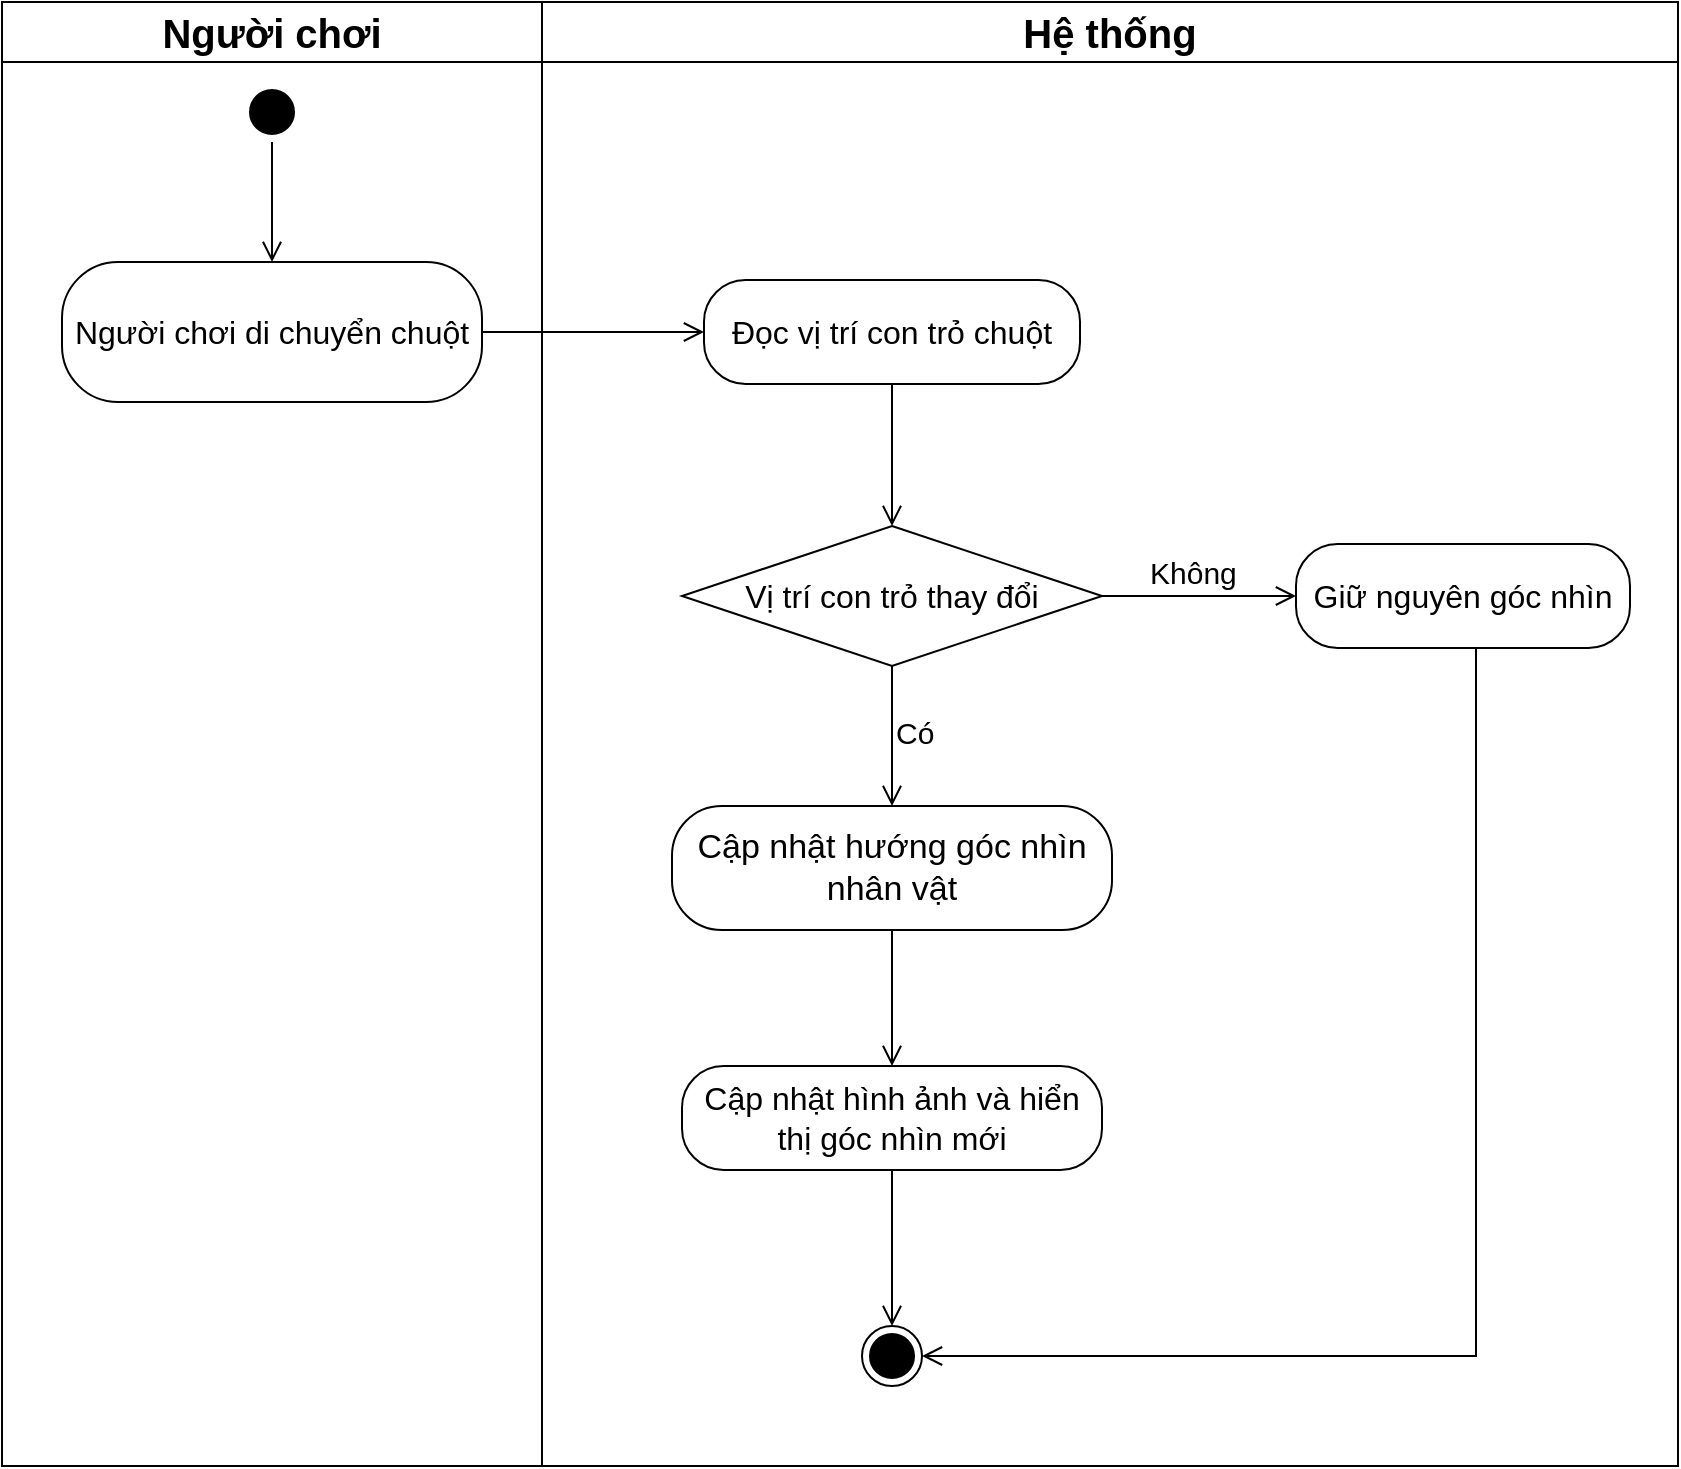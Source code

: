 <mxfile version="24.7.17">
  <diagram name="Page-1" id="7JU8eOdeKkZqP2TUDmUO">
    <mxGraphModel dx="1434" dy="836" grid="1" gridSize="10" guides="1" tooltips="1" connect="1" arrows="1" fold="1" page="1" pageScale="1" pageWidth="850" pageHeight="1100" math="0" shadow="0">
      <root>
        <mxCell id="0" />
        <mxCell id="1" parent="0" />
        <mxCell id="J2B-joHtItrRoAotY3XG-1" value="&lt;span style=&quot;font-size: 20px;&quot;&gt;Người chơi&lt;/span&gt;" style="swimlane;whiteSpace=wrap;html=1;startSize=30;" vertex="1" parent="1">
          <mxGeometry x="3" y="108" width="270" height="732" as="geometry" />
        </mxCell>
        <mxCell id="J2B-joHtItrRoAotY3XG-2" value="" style="ellipse;html=1;shape=startState;fillColor=#000000;strokeColor=#000000;" vertex="1" parent="J2B-joHtItrRoAotY3XG-1">
          <mxGeometry x="120" y="40" width="30" height="30" as="geometry" />
        </mxCell>
        <mxCell id="J2B-joHtItrRoAotY3XG-3" value="" style="edgeStyle=orthogonalEdgeStyle;html=1;verticalAlign=bottom;endArrow=open;endSize=8;strokeColor=#000000;rounded=0;" edge="1" parent="J2B-joHtItrRoAotY3XG-1" source="J2B-joHtItrRoAotY3XG-2">
          <mxGeometry relative="1" as="geometry">
            <mxPoint x="135" y="130" as="targetPoint" />
          </mxGeometry>
        </mxCell>
        <mxCell id="J2B-joHtItrRoAotY3XG-4" value="&lt;font style=&quot;font-size: 16px;&quot;&gt;Người chơi di chuyển chuột&lt;/font&gt;" style="rounded=1;whiteSpace=wrap;html=1;arcSize=40;fontColor=#000000;fillColor=#FFFFFF;strokeColor=#000000;" vertex="1" parent="J2B-joHtItrRoAotY3XG-1">
          <mxGeometry x="30" y="130" width="210" height="70" as="geometry" />
        </mxCell>
        <mxCell id="J2B-joHtItrRoAotY3XG-5" value="&lt;span style=&quot;font-size: 20px;&quot;&gt;Hệ thống&lt;/span&gt;" style="swimlane;whiteSpace=wrap;html=1;startSize=30;fillColor=#FFFFFF;" vertex="1" parent="1">
          <mxGeometry x="273" y="108" width="568" height="732" as="geometry" />
        </mxCell>
        <mxCell id="J2B-joHtItrRoAotY3XG-6" style="edgeStyle=orthogonalEdgeStyle;rounded=0;orthogonalLoop=1;jettySize=auto;html=1;exitX=0.5;exitY=1;exitDx=0;exitDy=0;" edge="1" parent="J2B-joHtItrRoAotY3XG-5">
          <mxGeometry relative="1" as="geometry">
            <mxPoint x="468" y="455" as="sourcePoint" />
            <mxPoint x="468" y="455" as="targetPoint" />
          </mxGeometry>
        </mxCell>
        <mxCell id="J2B-joHtItrRoAotY3XG-20" value="" style="ellipse;html=1;shape=endState;fillColor=#000000;strokeColor=#000000;" vertex="1" parent="J2B-joHtItrRoAotY3XG-5">
          <mxGeometry x="160" y="662" width="30" height="30" as="geometry" />
        </mxCell>
        <mxCell id="J2B-joHtItrRoAotY3XG-22" value="&lt;font style=&quot;font-size: 16px;&quot;&gt;Đọc vị trí con trỏ chuột&lt;/font&gt;" style="rounded=1;whiteSpace=wrap;html=1;arcSize=40;fontColor=#000000;fillColor=#FFFFFF;strokeColor=#000000;" vertex="1" parent="J2B-joHtItrRoAotY3XG-5">
          <mxGeometry x="81" y="139" width="188" height="52" as="geometry" />
        </mxCell>
        <mxCell id="J2B-joHtItrRoAotY3XG-23" value="" style="edgeStyle=orthogonalEdgeStyle;html=1;verticalAlign=bottom;endArrow=open;endSize=8;strokeColor=#000000;rounded=0;" edge="1" source="J2B-joHtItrRoAotY3XG-22" parent="J2B-joHtItrRoAotY3XG-5" target="J2B-joHtItrRoAotY3XG-24">
          <mxGeometry relative="1" as="geometry">
            <mxPoint x="202" y="292" as="targetPoint" />
          </mxGeometry>
        </mxCell>
        <mxCell id="J2B-joHtItrRoAotY3XG-24" value="&lt;font style=&quot;font-size: 16px;&quot;&gt;Vị trí con trỏ thay đổi&lt;/font&gt;" style="rhombus;whiteSpace=wrap;html=1;fontColor=#000000;fillColor=#FFFFFF;strokeColor=#000000;" vertex="1" parent="J2B-joHtItrRoAotY3XG-5">
          <mxGeometry x="70" y="262" width="210" height="70" as="geometry" />
        </mxCell>
        <mxCell id="J2B-joHtItrRoAotY3XG-25" value="&lt;font style=&quot;font-size: 15px;&quot;&gt;Không&lt;/font&gt;" style="edgeStyle=orthogonalEdgeStyle;html=1;align=left;verticalAlign=bottom;endArrow=open;endSize=8;strokeColor=#000000;rounded=0;" edge="1" source="J2B-joHtItrRoAotY3XG-24" parent="J2B-joHtItrRoAotY3XG-5" target="J2B-joHtItrRoAotY3XG-32">
          <mxGeometry x="-0.558" relative="1" as="geometry">
            <mxPoint x="387" y="297" as="targetPoint" />
            <mxPoint as="offset" />
          </mxGeometry>
        </mxCell>
        <mxCell id="J2B-joHtItrRoAotY3XG-28" value="&lt;font style=&quot;font-size: 17px;&quot;&gt;Cập nhật hướng góc nhìn nhân vật&lt;/font&gt;" style="rounded=1;whiteSpace=wrap;html=1;arcSize=40;fontColor=#000000;fillColor=#FFFFFF;strokeColor=#000000;" vertex="1" parent="J2B-joHtItrRoAotY3XG-5">
          <mxGeometry x="65" y="402" width="220" height="62" as="geometry" />
        </mxCell>
        <mxCell id="J2B-joHtItrRoAotY3XG-29" value="" style="edgeStyle=orthogonalEdgeStyle;html=1;verticalAlign=bottom;endArrow=open;endSize=8;strokeColor=#000000;rounded=0;" edge="1" source="J2B-joHtItrRoAotY3XG-28" parent="J2B-joHtItrRoAotY3XG-5" target="J2B-joHtItrRoAotY3XG-30">
          <mxGeometry relative="1" as="geometry">
            <mxPoint x="175" y="532" as="targetPoint" />
          </mxGeometry>
        </mxCell>
        <mxCell id="J2B-joHtItrRoAotY3XG-26" value="&lt;font style=&quot;font-size: 15px;&quot;&gt;Có&lt;/font&gt;" style="edgeStyle=orthogonalEdgeStyle;html=1;align=left;verticalAlign=top;endArrow=open;endSize=8;strokeColor=#000000;rounded=0;" edge="1" source="J2B-joHtItrRoAotY3XG-24" parent="J2B-joHtItrRoAotY3XG-5" target="J2B-joHtItrRoAotY3XG-28">
          <mxGeometry x="-0.503" relative="1" as="geometry">
            <mxPoint x="175" y="392.0" as="targetPoint" />
            <mxPoint as="offset" />
          </mxGeometry>
        </mxCell>
        <mxCell id="J2B-joHtItrRoAotY3XG-30" value="&lt;font style=&quot;font-size: 16px;&quot;&gt;Cập nhật hình ảnh và hiển thị góc nhìn mới&lt;/font&gt;" style="rounded=1;whiteSpace=wrap;html=1;arcSize=40;fontColor=#000000;fillColor=#FFFFFF;strokeColor=#000000;" vertex="1" parent="J2B-joHtItrRoAotY3XG-5">
          <mxGeometry x="70" y="532" width="210" height="52" as="geometry" />
        </mxCell>
        <mxCell id="J2B-joHtItrRoAotY3XG-31" value="" style="edgeStyle=orthogonalEdgeStyle;html=1;verticalAlign=bottom;endArrow=open;endSize=8;strokeColor=#000000;rounded=0;" edge="1" source="J2B-joHtItrRoAotY3XG-30" parent="J2B-joHtItrRoAotY3XG-5" target="J2B-joHtItrRoAotY3XG-20">
          <mxGeometry relative="1" as="geometry">
            <mxPoint x="175" y="652" as="targetPoint" />
          </mxGeometry>
        </mxCell>
        <mxCell id="J2B-joHtItrRoAotY3XG-32" value="&lt;font style=&quot;font-size: 16px;&quot;&gt;Giữ nguyên góc nhìn&lt;/font&gt;" style="rounded=1;whiteSpace=wrap;html=1;arcSize=40;fontColor=#000000;fillColor=#FFFFFF;strokeColor=#000000;" vertex="1" parent="J2B-joHtItrRoAotY3XG-5">
          <mxGeometry x="377" y="271" width="167" height="52" as="geometry" />
        </mxCell>
        <mxCell id="J2B-joHtItrRoAotY3XG-33" value="" style="edgeStyle=orthogonalEdgeStyle;html=1;verticalAlign=bottom;endArrow=open;endSize=8;strokeColor=#000000;rounded=0;entryX=1;entryY=0.5;entryDx=0;entryDy=0;" edge="1" source="J2B-joHtItrRoAotY3XG-32" parent="J2B-joHtItrRoAotY3XG-5" target="J2B-joHtItrRoAotY3XG-20">
          <mxGeometry relative="1" as="geometry">
            <mxPoint x="427" y="532" as="targetPoint" />
            <Array as="points">
              <mxPoint x="467" y="677" />
            </Array>
          </mxGeometry>
        </mxCell>
        <mxCell id="J2B-joHtItrRoAotY3XG-21" value="" style="edgeStyle=orthogonalEdgeStyle;html=1;verticalAlign=bottom;endArrow=open;endSize=8;strokeColor=#000000;rounded=0;" edge="1" parent="1" source="J2B-joHtItrRoAotY3XG-4" target="J2B-joHtItrRoAotY3XG-22">
          <mxGeometry relative="1" as="geometry">
            <mxPoint x="380" y="273" as="targetPoint" />
          </mxGeometry>
        </mxCell>
      </root>
    </mxGraphModel>
  </diagram>
</mxfile>
